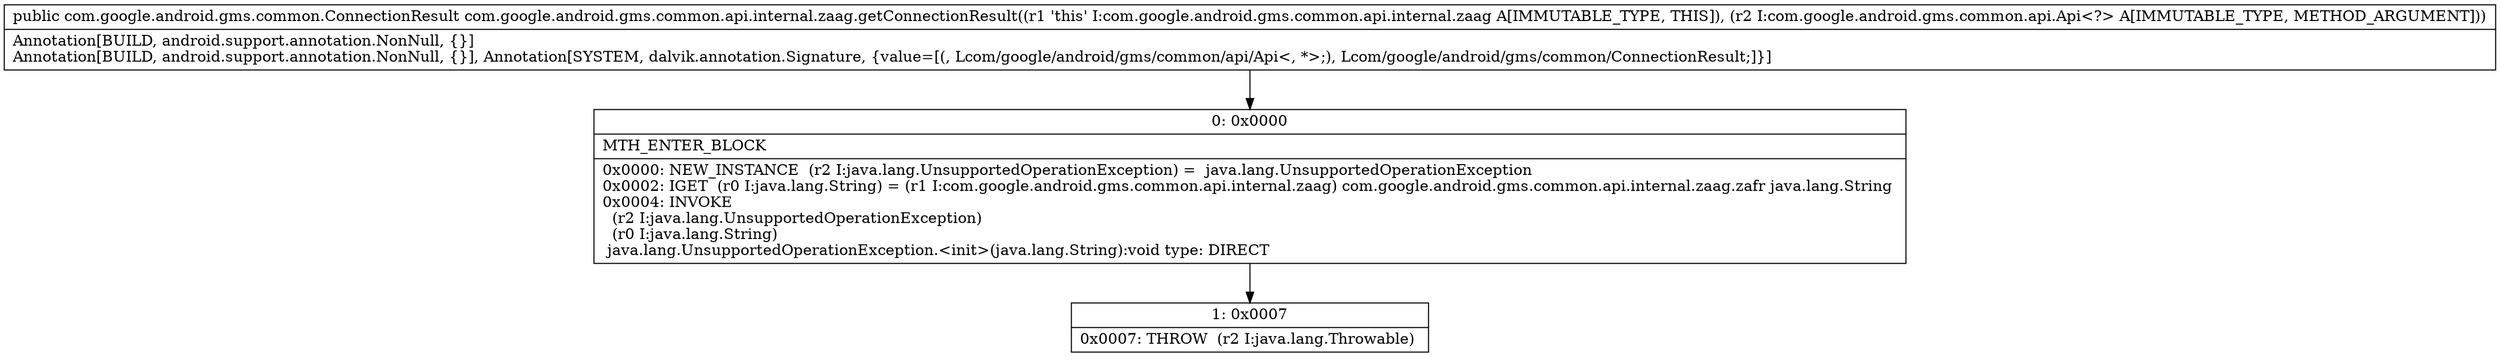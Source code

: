 digraph "CFG forcom.google.android.gms.common.api.internal.zaag.getConnectionResult(Lcom\/google\/android\/gms\/common\/api\/Api;)Lcom\/google\/android\/gms\/common\/ConnectionResult;" {
Node_0 [shape=record,label="{0\:\ 0x0000|MTH_ENTER_BLOCK\l|0x0000: NEW_INSTANCE  (r2 I:java.lang.UnsupportedOperationException) =  java.lang.UnsupportedOperationException \l0x0002: IGET  (r0 I:java.lang.String) = (r1 I:com.google.android.gms.common.api.internal.zaag) com.google.android.gms.common.api.internal.zaag.zafr java.lang.String \l0x0004: INVOKE  \l  (r2 I:java.lang.UnsupportedOperationException)\l  (r0 I:java.lang.String)\l java.lang.UnsupportedOperationException.\<init\>(java.lang.String):void type: DIRECT \l}"];
Node_1 [shape=record,label="{1\:\ 0x0007|0x0007: THROW  (r2 I:java.lang.Throwable) \l}"];
MethodNode[shape=record,label="{public com.google.android.gms.common.ConnectionResult com.google.android.gms.common.api.internal.zaag.getConnectionResult((r1 'this' I:com.google.android.gms.common.api.internal.zaag A[IMMUTABLE_TYPE, THIS]), (r2 I:com.google.android.gms.common.api.Api\<?\> A[IMMUTABLE_TYPE, METHOD_ARGUMENT]))  | Annotation[BUILD, android.support.annotation.NonNull, \{\}]\lAnnotation[BUILD, android.support.annotation.NonNull, \{\}], Annotation[SYSTEM, dalvik.annotation.Signature, \{value=[(, Lcom\/google\/android\/gms\/common\/api\/Api\<, *\>;), Lcom\/google\/android\/gms\/common\/ConnectionResult;]\}]\l}"];
MethodNode -> Node_0;
Node_0 -> Node_1;
}

